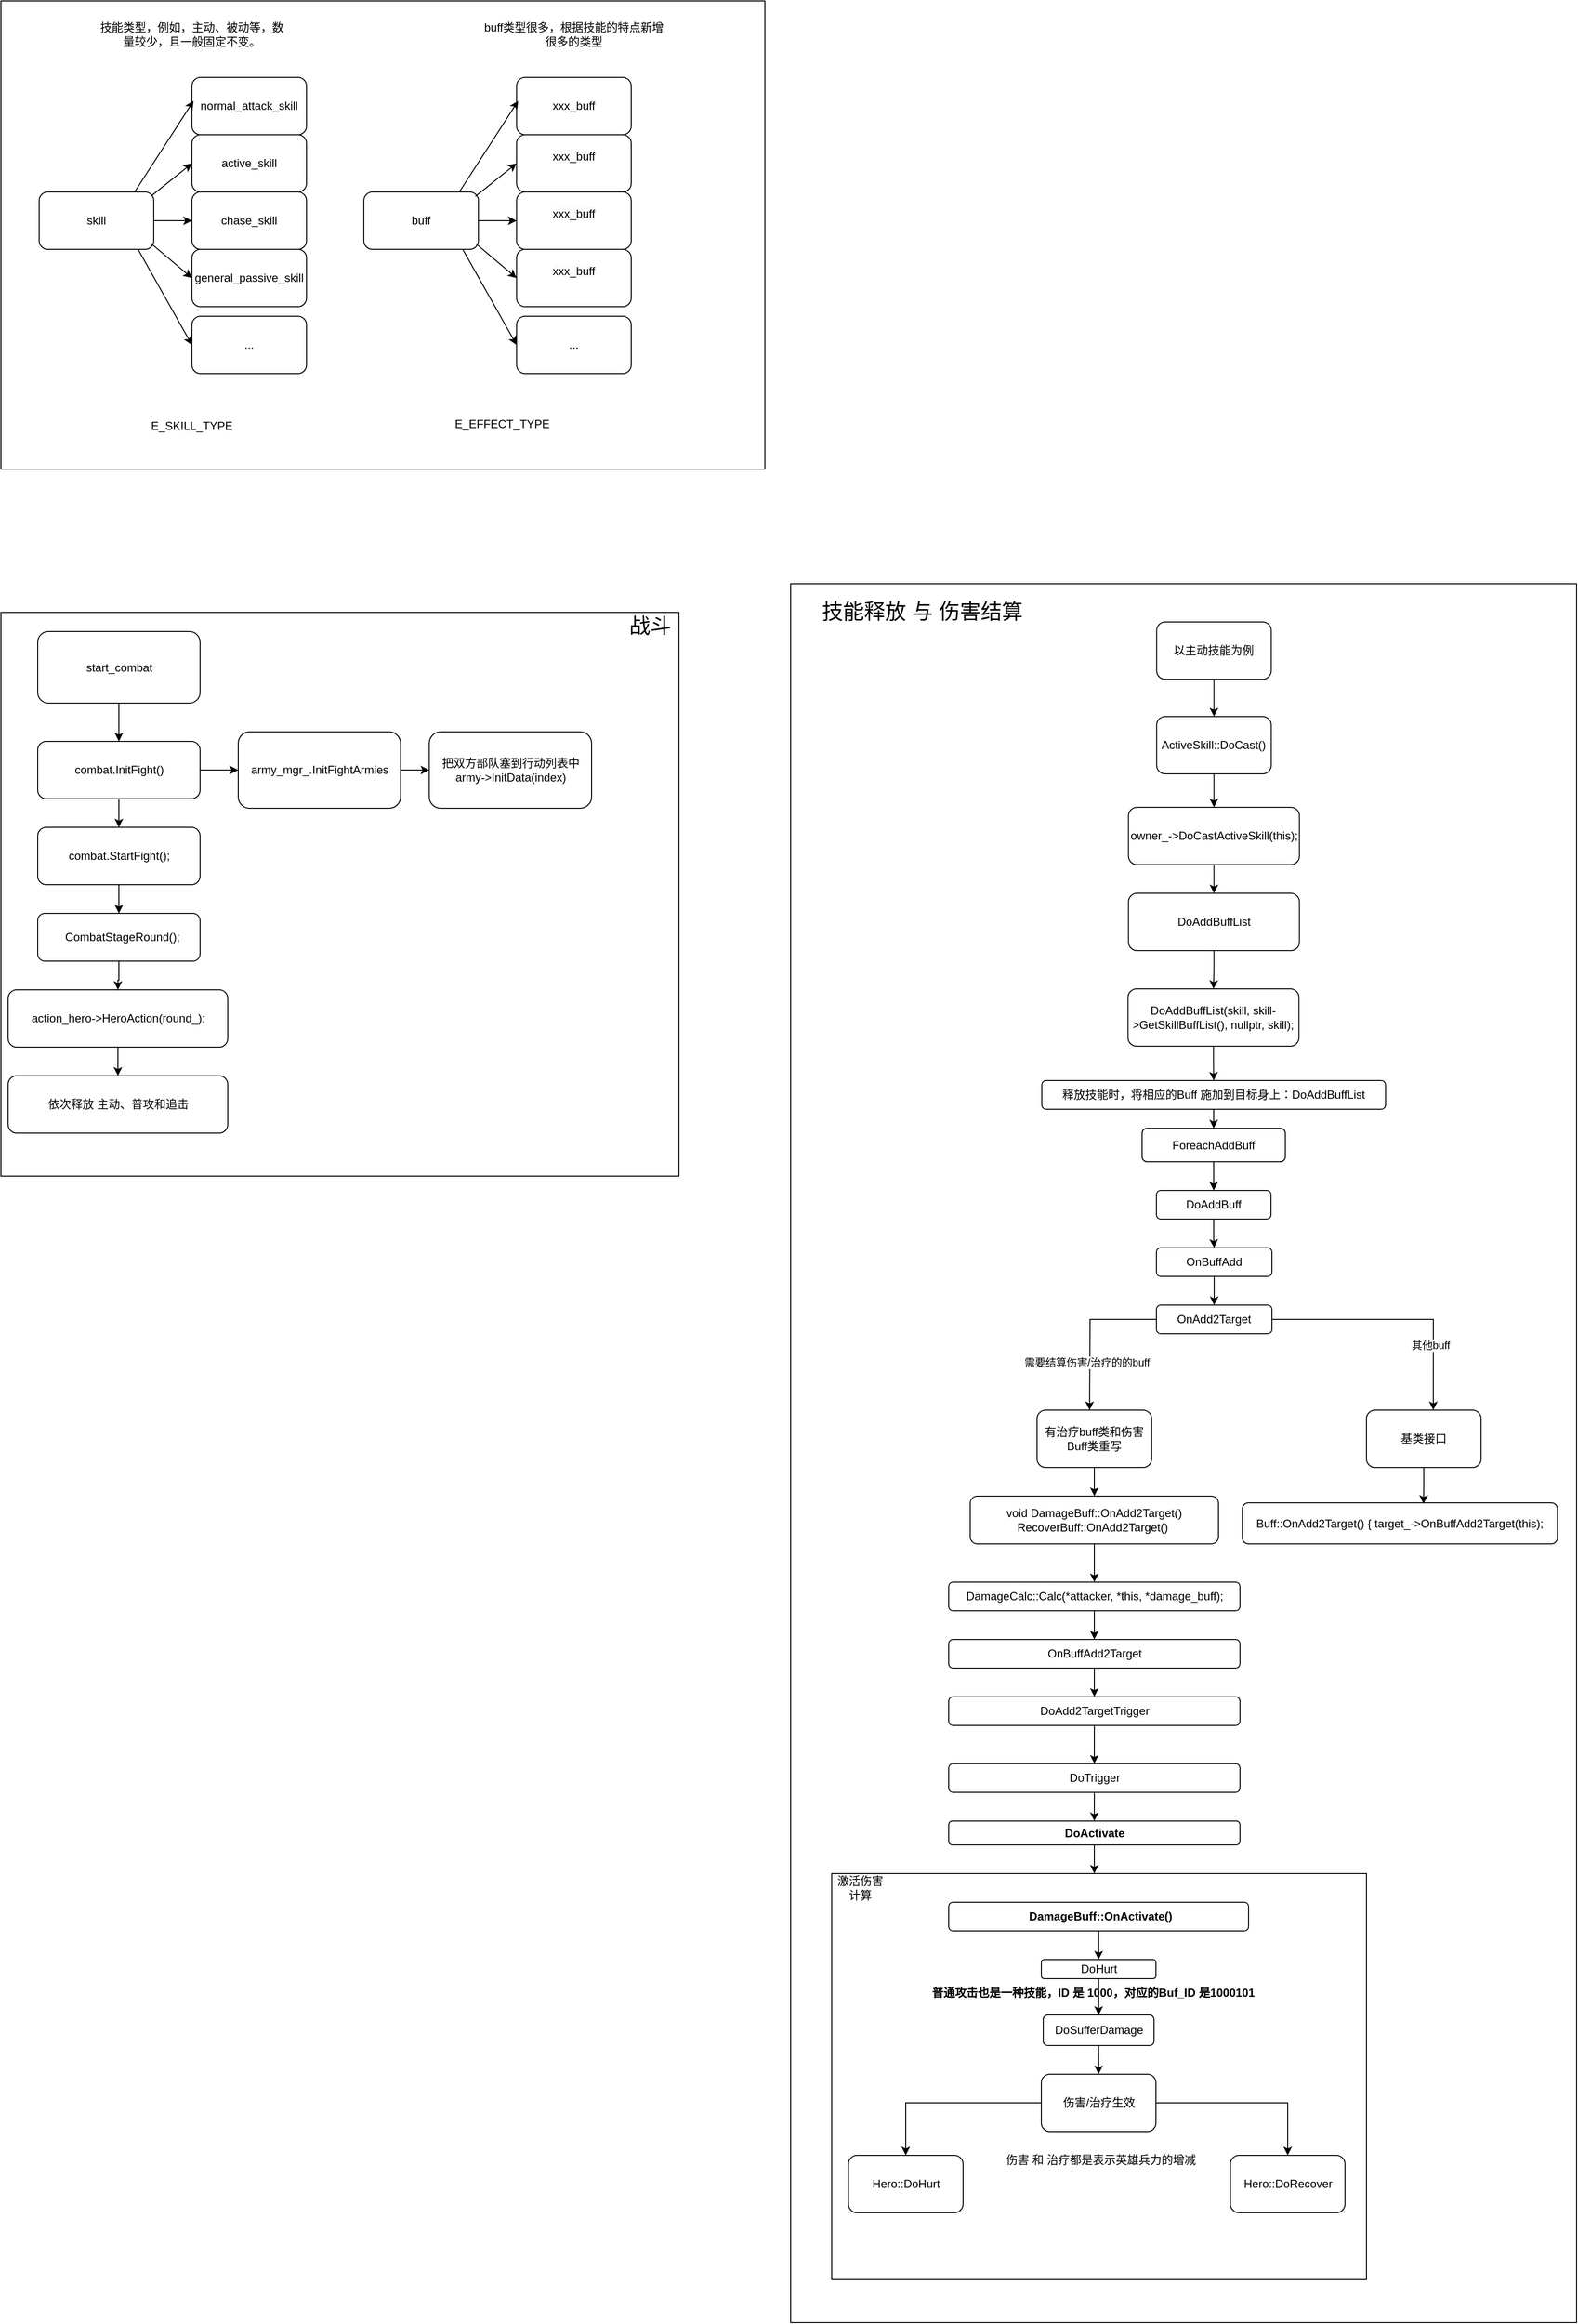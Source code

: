 <mxfile version="24.8.4">
  <diagram name="第 1 页" id="6zWAo-UzQmHNDU4MTRq7">
    <mxGraphModel dx="1514" dy="1816" grid="1" gridSize="10" guides="1" tooltips="1" connect="1" arrows="1" fold="1" page="1" pageScale="1" pageWidth="827" pageHeight="1169" math="0" shadow="0">
      <root>
        <mxCell id="0" />
        <mxCell id="1" parent="0" />
        <mxCell id="o4tlsY2EU9AUbKgZ5aPZ-1" value="skill" style="rounded=1;whiteSpace=wrap;html=1;" vertex="1" parent="1">
          <mxGeometry x="40" y="200" width="120" height="60" as="geometry" />
        </mxCell>
        <mxCell id="o4tlsY2EU9AUbKgZ5aPZ-4" value="normal_attack_skill" style="rounded=1;whiteSpace=wrap;html=1;" vertex="1" parent="1">
          <mxGeometry x="200" y="80" width="120" height="60" as="geometry" />
        </mxCell>
        <mxCell id="o4tlsY2EU9AUbKgZ5aPZ-5" value="general_passive_skill" style="rounded=1;whiteSpace=wrap;html=1;" vertex="1" parent="1">
          <mxGeometry x="200" y="260" width="120" height="60" as="geometry" />
        </mxCell>
        <mxCell id="o4tlsY2EU9AUbKgZ5aPZ-6" value="chase_skill" style="rounded=1;whiteSpace=wrap;html=1;" vertex="1" parent="1">
          <mxGeometry x="200" y="200" width="120" height="60" as="geometry" />
        </mxCell>
        <mxCell id="o4tlsY2EU9AUbKgZ5aPZ-7" value="active_skill" style="rounded=1;whiteSpace=wrap;html=1;" vertex="1" parent="1">
          <mxGeometry x="200" y="140" width="120" height="60" as="geometry" />
        </mxCell>
        <mxCell id="o4tlsY2EU9AUbKgZ5aPZ-8" value="..." style="rounded=1;whiteSpace=wrap;html=1;" vertex="1" parent="1">
          <mxGeometry x="200" y="330" width="120" height="60" as="geometry" />
        </mxCell>
        <mxCell id="o4tlsY2EU9AUbKgZ5aPZ-9" value="" style="endArrow=classic;html=1;rounded=0;entryX=0.014;entryY=0.41;entryDx=0;entryDy=0;entryPerimeter=0;" edge="1" parent="1" target="o4tlsY2EU9AUbKgZ5aPZ-4">
          <mxGeometry width="50" height="50" relative="1" as="geometry">
            <mxPoint x="140" y="200" as="sourcePoint" />
            <mxPoint x="190" y="150" as="targetPoint" />
          </mxGeometry>
        </mxCell>
        <mxCell id="o4tlsY2EU9AUbKgZ5aPZ-13" value="" style="endArrow=classic;html=1;rounded=0;entryX=0;entryY=0.5;entryDx=0;entryDy=0;exitX=0.974;exitY=0.076;exitDx=0;exitDy=0;exitPerimeter=0;" edge="1" parent="1" source="o4tlsY2EU9AUbKgZ5aPZ-1" target="o4tlsY2EU9AUbKgZ5aPZ-7">
          <mxGeometry width="50" height="50" relative="1" as="geometry">
            <mxPoint x="150" y="210" as="sourcePoint" />
            <mxPoint x="212" y="115" as="targetPoint" />
          </mxGeometry>
        </mxCell>
        <mxCell id="o4tlsY2EU9AUbKgZ5aPZ-14" value="" style="endArrow=classic;html=1;rounded=0;entryX=0;entryY=0.5;entryDx=0;entryDy=0;exitX=1;exitY=0.5;exitDx=0;exitDy=0;" edge="1" parent="1" source="o4tlsY2EU9AUbKgZ5aPZ-1" target="o4tlsY2EU9AUbKgZ5aPZ-6">
          <mxGeometry width="50" height="50" relative="1" as="geometry">
            <mxPoint x="160" y="220" as="sourcePoint" />
            <mxPoint x="222" y="125" as="targetPoint" />
          </mxGeometry>
        </mxCell>
        <mxCell id="o4tlsY2EU9AUbKgZ5aPZ-15" value="" style="endArrow=classic;html=1;rounded=0;entryX=0;entryY=0.5;entryDx=0;entryDy=0;exitX=0.98;exitY=0.904;exitDx=0;exitDy=0;exitPerimeter=0;" edge="1" parent="1" source="o4tlsY2EU9AUbKgZ5aPZ-1" target="o4tlsY2EU9AUbKgZ5aPZ-5">
          <mxGeometry width="50" height="50" relative="1" as="geometry">
            <mxPoint x="170" y="230" as="sourcePoint" />
            <mxPoint x="232" y="135" as="targetPoint" />
          </mxGeometry>
        </mxCell>
        <mxCell id="o4tlsY2EU9AUbKgZ5aPZ-16" value="" style="endArrow=classic;html=1;rounded=0;entryX=0;entryY=0.5;entryDx=0;entryDy=0;exitX=0.865;exitY=1.007;exitDx=0;exitDy=0;exitPerimeter=0;" edge="1" parent="1" source="o4tlsY2EU9AUbKgZ5aPZ-1" target="o4tlsY2EU9AUbKgZ5aPZ-8">
          <mxGeometry width="50" height="50" relative="1" as="geometry">
            <mxPoint x="120" y="405" as="sourcePoint" />
            <mxPoint x="182" y="310" as="targetPoint" />
          </mxGeometry>
        </mxCell>
        <mxCell id="o4tlsY2EU9AUbKgZ5aPZ-18" value="buff" style="rounded=1;whiteSpace=wrap;html=1;" vertex="1" parent="1">
          <mxGeometry x="380" y="200" width="120" height="60" as="geometry" />
        </mxCell>
        <mxCell id="o4tlsY2EU9AUbKgZ5aPZ-19" value="xxx_buff" style="rounded=1;whiteSpace=wrap;html=1;" vertex="1" parent="1">
          <mxGeometry x="540" y="80" width="120" height="60" as="geometry" />
        </mxCell>
        <mxCell id="o4tlsY2EU9AUbKgZ5aPZ-20" value="&#xa;&lt;span style=&quot;color: rgb(0, 0, 0); font-family: Helvetica; font-size: 12px; font-style: normal; font-variant-ligatures: normal; font-variant-caps: normal; font-weight: 400; letter-spacing: normal; orphans: 2; text-align: center; text-indent: 0px; text-transform: none; widows: 2; word-spacing: 0px; -webkit-text-stroke-width: 0px; white-space: normal; background-color: rgb(251, 251, 251); text-decoration-thickness: initial; text-decoration-style: initial; text-decoration-color: initial; display: inline !important; float: none;&quot;&gt;xxx_buff&lt;/span&gt;&#xa;&#xa;" style="rounded=1;whiteSpace=wrap;html=1;" vertex="1" parent="1">
          <mxGeometry x="540" y="260" width="120" height="60" as="geometry" />
        </mxCell>
        <mxCell id="o4tlsY2EU9AUbKgZ5aPZ-21" value="&#xa;&lt;span style=&quot;color: rgb(0, 0, 0); font-family: Helvetica; font-size: 12px; font-style: normal; font-variant-ligatures: normal; font-variant-caps: normal; font-weight: 400; letter-spacing: normal; orphans: 2; text-align: center; text-indent: 0px; text-transform: none; widows: 2; word-spacing: 0px; -webkit-text-stroke-width: 0px; white-space: normal; background-color: rgb(251, 251, 251); text-decoration-thickness: initial; text-decoration-style: initial; text-decoration-color: initial; display: inline !important; float: none;&quot;&gt;xxx_buff&lt;/span&gt;&#xa;&#xa;" style="rounded=1;whiteSpace=wrap;html=1;" vertex="1" parent="1">
          <mxGeometry x="540" y="200" width="120" height="60" as="geometry" />
        </mxCell>
        <mxCell id="o4tlsY2EU9AUbKgZ5aPZ-22" value="&#xa;&lt;span style=&quot;color: rgb(0, 0, 0); font-family: Helvetica; font-size: 12px; font-style: normal; font-variant-ligatures: normal; font-variant-caps: normal; font-weight: 400; letter-spacing: normal; orphans: 2; text-align: center; text-indent: 0px; text-transform: none; widows: 2; word-spacing: 0px; -webkit-text-stroke-width: 0px; white-space: normal; background-color: rgb(251, 251, 251); text-decoration-thickness: initial; text-decoration-style: initial; text-decoration-color: initial; display: inline !important; float: none;&quot;&gt;xxx_buff&lt;/span&gt;&#xa;&#xa;" style="rounded=1;whiteSpace=wrap;html=1;" vertex="1" parent="1">
          <mxGeometry x="540" y="140" width="120" height="60" as="geometry" />
        </mxCell>
        <mxCell id="o4tlsY2EU9AUbKgZ5aPZ-23" value="..." style="rounded=1;whiteSpace=wrap;html=1;" vertex="1" parent="1">
          <mxGeometry x="540" y="330" width="120" height="60" as="geometry" />
        </mxCell>
        <mxCell id="o4tlsY2EU9AUbKgZ5aPZ-24" value="" style="endArrow=classic;html=1;rounded=0;entryX=0.014;entryY=0.41;entryDx=0;entryDy=0;entryPerimeter=0;" edge="1" parent="1" target="o4tlsY2EU9AUbKgZ5aPZ-19">
          <mxGeometry width="50" height="50" relative="1" as="geometry">
            <mxPoint x="480" y="200" as="sourcePoint" />
            <mxPoint x="530" y="150" as="targetPoint" />
          </mxGeometry>
        </mxCell>
        <mxCell id="o4tlsY2EU9AUbKgZ5aPZ-25" value="" style="endArrow=classic;html=1;rounded=0;entryX=0;entryY=0.5;entryDx=0;entryDy=0;exitX=0.974;exitY=0.076;exitDx=0;exitDy=0;exitPerimeter=0;" edge="1" parent="1" source="o4tlsY2EU9AUbKgZ5aPZ-18" target="o4tlsY2EU9AUbKgZ5aPZ-22">
          <mxGeometry width="50" height="50" relative="1" as="geometry">
            <mxPoint x="490" y="210" as="sourcePoint" />
            <mxPoint x="552" y="115" as="targetPoint" />
          </mxGeometry>
        </mxCell>
        <mxCell id="o4tlsY2EU9AUbKgZ5aPZ-26" value="" style="endArrow=classic;html=1;rounded=0;entryX=0;entryY=0.5;entryDx=0;entryDy=0;exitX=1;exitY=0.5;exitDx=0;exitDy=0;" edge="1" parent="1" source="o4tlsY2EU9AUbKgZ5aPZ-18" target="o4tlsY2EU9AUbKgZ5aPZ-21">
          <mxGeometry width="50" height="50" relative="1" as="geometry">
            <mxPoint x="500" y="220" as="sourcePoint" />
            <mxPoint x="562" y="125" as="targetPoint" />
          </mxGeometry>
        </mxCell>
        <mxCell id="o4tlsY2EU9AUbKgZ5aPZ-27" value="" style="endArrow=classic;html=1;rounded=0;entryX=0;entryY=0.5;entryDx=0;entryDy=0;exitX=0.98;exitY=0.904;exitDx=0;exitDy=0;exitPerimeter=0;" edge="1" parent="1" source="o4tlsY2EU9AUbKgZ5aPZ-18" target="o4tlsY2EU9AUbKgZ5aPZ-20">
          <mxGeometry width="50" height="50" relative="1" as="geometry">
            <mxPoint x="510" y="230" as="sourcePoint" />
            <mxPoint x="572" y="135" as="targetPoint" />
          </mxGeometry>
        </mxCell>
        <mxCell id="o4tlsY2EU9AUbKgZ5aPZ-28" value="" style="endArrow=classic;html=1;rounded=0;entryX=0;entryY=0.5;entryDx=0;entryDy=0;exitX=0.865;exitY=1.007;exitDx=0;exitDy=0;exitPerimeter=0;" edge="1" parent="1" source="o4tlsY2EU9AUbKgZ5aPZ-18" target="o4tlsY2EU9AUbKgZ5aPZ-23">
          <mxGeometry width="50" height="50" relative="1" as="geometry">
            <mxPoint x="460" y="405" as="sourcePoint" />
            <mxPoint x="522" y="310" as="targetPoint" />
          </mxGeometry>
        </mxCell>
        <mxCell id="o4tlsY2EU9AUbKgZ5aPZ-29" value="技能类型，例如，主动、被动等，数量较少，且一般固定不变。" style="text;html=1;align=center;verticalAlign=middle;whiteSpace=wrap;rounded=0;" vertex="1" parent="1">
          <mxGeometry x="100" y="20" width="200" height="30" as="geometry" />
        </mxCell>
        <mxCell id="o4tlsY2EU9AUbKgZ5aPZ-30" value="buff类型很多，根据技能的特点新增很多的类型" style="text;html=1;align=center;verticalAlign=middle;whiteSpace=wrap;rounded=0;" vertex="1" parent="1">
          <mxGeometry x="500" y="20" width="200" height="30" as="geometry" />
        </mxCell>
        <mxCell id="o4tlsY2EU9AUbKgZ5aPZ-38" style="edgeStyle=orthogonalEdgeStyle;rounded=0;orthogonalLoop=1;jettySize=auto;html=1;entryX=0.5;entryY=0;entryDx=0;entryDy=0;" edge="1" parent="1" source="o4tlsY2EU9AUbKgZ5aPZ-32" target="o4tlsY2EU9AUbKgZ5aPZ-33">
          <mxGeometry relative="1" as="geometry" />
        </mxCell>
        <mxCell id="o4tlsY2EU9AUbKgZ5aPZ-32" value="start_combat" style="rounded=1;whiteSpace=wrap;html=1;" vertex="1" parent="1">
          <mxGeometry x="38.5" y="660" width="170" height="75" as="geometry" />
        </mxCell>
        <mxCell id="o4tlsY2EU9AUbKgZ5aPZ-35" value="" style="edgeStyle=orthogonalEdgeStyle;rounded=0;orthogonalLoop=1;jettySize=auto;html=1;" edge="1" parent="1" source="o4tlsY2EU9AUbKgZ5aPZ-33" target="o4tlsY2EU9AUbKgZ5aPZ-34">
          <mxGeometry relative="1" as="geometry" />
        </mxCell>
        <mxCell id="o4tlsY2EU9AUbKgZ5aPZ-45" style="edgeStyle=orthogonalEdgeStyle;rounded=0;orthogonalLoop=1;jettySize=auto;html=1;entryX=0.5;entryY=0;entryDx=0;entryDy=0;" edge="1" parent="1" source="o4tlsY2EU9AUbKgZ5aPZ-33" target="o4tlsY2EU9AUbKgZ5aPZ-43">
          <mxGeometry relative="1" as="geometry" />
        </mxCell>
        <mxCell id="o4tlsY2EU9AUbKgZ5aPZ-33" value="combat.InitFight()" style="rounded=1;whiteSpace=wrap;html=1;" vertex="1" parent="1">
          <mxGeometry x="38.5" y="775" width="170" height="60" as="geometry" />
        </mxCell>
        <mxCell id="o4tlsY2EU9AUbKgZ5aPZ-37" value="" style="edgeStyle=orthogonalEdgeStyle;rounded=0;orthogonalLoop=1;jettySize=auto;html=1;" edge="1" parent="1" source="o4tlsY2EU9AUbKgZ5aPZ-34" target="o4tlsY2EU9AUbKgZ5aPZ-36">
          <mxGeometry relative="1" as="geometry" />
        </mxCell>
        <mxCell id="o4tlsY2EU9AUbKgZ5aPZ-34" value="army_mgr_.InitFightArmies" style="whiteSpace=wrap;html=1;rounded=1;" vertex="1" parent="1">
          <mxGeometry x="248.5" y="765" width="170" height="80" as="geometry" />
        </mxCell>
        <mxCell id="o4tlsY2EU9AUbKgZ5aPZ-36" value="&lt;div&gt;把双方部队塞到行动列表中&lt;/div&gt;army-&amp;gt;InitData(index)" style="whiteSpace=wrap;html=1;rounded=1;" vertex="1" parent="1">
          <mxGeometry x="448.5" y="765" width="170" height="80" as="geometry" />
        </mxCell>
        <mxCell id="o4tlsY2EU9AUbKgZ5aPZ-47" value="" style="edgeStyle=orthogonalEdgeStyle;rounded=0;orthogonalLoop=1;jettySize=auto;html=1;" edge="1" parent="1" source="o4tlsY2EU9AUbKgZ5aPZ-43" target="o4tlsY2EU9AUbKgZ5aPZ-46">
          <mxGeometry relative="1" as="geometry" />
        </mxCell>
        <mxCell id="o4tlsY2EU9AUbKgZ5aPZ-43" value="combat.StartFight();" style="whiteSpace=wrap;html=1;rounded=1;" vertex="1" parent="1">
          <mxGeometry x="38.5" y="865" width="170" height="60" as="geometry" />
        </mxCell>
        <mxCell id="o4tlsY2EU9AUbKgZ5aPZ-49" value="" style="edgeStyle=orthogonalEdgeStyle;rounded=0;orthogonalLoop=1;jettySize=auto;html=1;" edge="1" parent="1" source="o4tlsY2EU9AUbKgZ5aPZ-46" target="o4tlsY2EU9AUbKgZ5aPZ-48">
          <mxGeometry relative="1" as="geometry" />
        </mxCell>
        <mxCell id="o4tlsY2EU9AUbKgZ5aPZ-46" value="&amp;nbsp; CombatStageRound();" style="whiteSpace=wrap;html=1;rounded=1;" vertex="1" parent="1">
          <mxGeometry x="38.5" y="955" width="170" height="50" as="geometry" />
        </mxCell>
        <mxCell id="o4tlsY2EU9AUbKgZ5aPZ-51" value="" style="edgeStyle=orthogonalEdgeStyle;rounded=0;orthogonalLoop=1;jettySize=auto;html=1;" edge="1" parent="1" source="o4tlsY2EU9AUbKgZ5aPZ-48" target="o4tlsY2EU9AUbKgZ5aPZ-50">
          <mxGeometry relative="1" as="geometry" />
        </mxCell>
        <mxCell id="o4tlsY2EU9AUbKgZ5aPZ-48" value="action_hero-&amp;gt;HeroAction(round_);" style="whiteSpace=wrap;html=1;rounded=1;" vertex="1" parent="1">
          <mxGeometry x="7.5" y="1035" width="230" height="60" as="geometry" />
        </mxCell>
        <mxCell id="o4tlsY2EU9AUbKgZ5aPZ-50" value="依次释放 主动、普攻和追击" style="whiteSpace=wrap;html=1;rounded=1;" vertex="1" parent="1">
          <mxGeometry x="7.5" y="1125" width="230" height="60" as="geometry" />
        </mxCell>
        <mxCell id="o4tlsY2EU9AUbKgZ5aPZ-54" value="" style="edgeStyle=orthogonalEdgeStyle;rounded=0;orthogonalLoop=1;jettySize=auto;html=1;" edge="1" parent="1" source="o4tlsY2EU9AUbKgZ5aPZ-52" target="o4tlsY2EU9AUbKgZ5aPZ-53">
          <mxGeometry relative="1" as="geometry" />
        </mxCell>
        <mxCell id="o4tlsY2EU9AUbKgZ5aPZ-52" value="以主动技能为例" style="rounded=1;whiteSpace=wrap;html=1;" vertex="1" parent="1">
          <mxGeometry x="1210.25" y="650" width="120" height="60" as="geometry" />
        </mxCell>
        <mxCell id="o4tlsY2EU9AUbKgZ5aPZ-56" value="" style="edgeStyle=orthogonalEdgeStyle;rounded=0;orthogonalLoop=1;jettySize=auto;html=1;" edge="1" parent="1" source="o4tlsY2EU9AUbKgZ5aPZ-53" target="o4tlsY2EU9AUbKgZ5aPZ-55">
          <mxGeometry relative="1" as="geometry" />
        </mxCell>
        <mxCell id="o4tlsY2EU9AUbKgZ5aPZ-53" value="ActiveSkill::DoCast()" style="rounded=1;whiteSpace=wrap;html=1;" vertex="1" parent="1">
          <mxGeometry x="1210.25" y="749" width="120" height="60" as="geometry" />
        </mxCell>
        <mxCell id="o4tlsY2EU9AUbKgZ5aPZ-58" value="" style="edgeStyle=orthogonalEdgeStyle;rounded=0;orthogonalLoop=1;jettySize=auto;html=1;" edge="1" parent="1" source="o4tlsY2EU9AUbKgZ5aPZ-55" target="o4tlsY2EU9AUbKgZ5aPZ-57">
          <mxGeometry relative="1" as="geometry" />
        </mxCell>
        <mxCell id="o4tlsY2EU9AUbKgZ5aPZ-55" value="owner_-&amp;gt;DoCastActiveSkill(this);" style="rounded=1;whiteSpace=wrap;html=1;" vertex="1" parent="1">
          <mxGeometry x="1180.75" y="844" width="179" height="60" as="geometry" />
        </mxCell>
        <mxCell id="o4tlsY2EU9AUbKgZ5aPZ-60" value="" style="edgeStyle=orthogonalEdgeStyle;rounded=0;orthogonalLoop=1;jettySize=auto;html=1;" edge="1" parent="1" source="o4tlsY2EU9AUbKgZ5aPZ-57" target="o4tlsY2EU9AUbKgZ5aPZ-59">
          <mxGeometry relative="1" as="geometry" />
        </mxCell>
        <mxCell id="o4tlsY2EU9AUbKgZ5aPZ-57" value="DoAddBuffList" style="rounded=1;whiteSpace=wrap;html=1;" vertex="1" parent="1">
          <mxGeometry x="1180.75" y="934" width="179" height="60" as="geometry" />
        </mxCell>
        <mxCell id="o4tlsY2EU9AUbKgZ5aPZ-121" style="edgeStyle=orthogonalEdgeStyle;rounded=0;orthogonalLoop=1;jettySize=auto;html=1;entryX=0.5;entryY=0;entryDx=0;entryDy=0;" edge="1" parent="1" source="o4tlsY2EU9AUbKgZ5aPZ-59" target="o4tlsY2EU9AUbKgZ5aPZ-82">
          <mxGeometry relative="1" as="geometry" />
        </mxCell>
        <mxCell id="o4tlsY2EU9AUbKgZ5aPZ-59" value="DoAddBuffList(skill, skill-&amp;gt;GetSkillBuffList(), nullptr, skill);" style="rounded=1;whiteSpace=wrap;html=1;" vertex="1" parent="1">
          <mxGeometry x="1180.25" y="1034" width="179" height="60" as="geometry" />
        </mxCell>
        <mxCell id="o4tlsY2EU9AUbKgZ5aPZ-101" value="" style="edgeStyle=orthogonalEdgeStyle;rounded=0;orthogonalLoop=1;jettySize=auto;html=1;" edge="1" parent="1" source="o4tlsY2EU9AUbKgZ5aPZ-68" target="o4tlsY2EU9AUbKgZ5aPZ-100">
          <mxGeometry relative="1" as="geometry" />
        </mxCell>
        <mxCell id="o4tlsY2EU9AUbKgZ5aPZ-68" value="void DamageBuff::OnAdd2Target()&lt;div&gt;RecoverBuff::OnAdd2Target()&amp;nbsp;&lt;br&gt;&lt;/div&gt;" style="rounded=1;whiteSpace=wrap;html=1;" vertex="1" parent="1">
          <mxGeometry x="1015" y="1565" width="260" height="50" as="geometry" />
        </mxCell>
        <mxCell id="o4tlsY2EU9AUbKgZ5aPZ-69" value="&amp;nbsp;Buff::OnAdd2Target() { target_-&amp;gt;OnBuffAdd2Target(this);&amp;nbsp;" style="rounded=1;whiteSpace=wrap;html=1;" vertex="1" parent="1">
          <mxGeometry x="1300" y="1572" width="330" height="43" as="geometry" />
        </mxCell>
        <mxCell id="o4tlsY2EU9AUbKgZ5aPZ-70" value="" style="rounded=0;whiteSpace=wrap;html=1;fillColor=none;" vertex="1" parent="1">
          <mxGeometry width="800" height="490" as="geometry" />
        </mxCell>
        <mxCell id="o4tlsY2EU9AUbKgZ5aPZ-71" value="E_SKILL_TYPE" style="text;html=1;align=center;verticalAlign=middle;whiteSpace=wrap;rounded=0;" vertex="1" parent="1">
          <mxGeometry x="105" y="410" width="190" height="70" as="geometry" />
        </mxCell>
        <mxCell id="o4tlsY2EU9AUbKgZ5aPZ-72" value="&lt;table style=&quot;border-collapse:&lt;br/&gt; collapse;width:206pt&quot; width=&quot;274&quot; cellspacing=&quot;0&quot; cellpadding=&quot;0&quot; border=&quot;0&quot;&gt;&lt;tbody&gt;&lt;tr style=&quot;height:14.25pt&quot; height=&quot;19&quot;&gt;&lt;br/&gt;  &lt;td style=&quot;height:14.25pt;width:206pt&quot; width=&quot;274&quot; class=&quot;xl66&quot; height=&quot;19&quot;&gt;E_EFFECT_TYPE&lt;/td&gt;&lt;/tr&gt;&lt;/tbody&gt;&lt;/table&gt;" style="text;html=1;align=center;verticalAlign=middle;whiteSpace=wrap;rounded=0;" vertex="1" parent="1">
          <mxGeometry x="440" y="420" width="170" height="30" as="geometry" />
        </mxCell>
        <mxCell id="o4tlsY2EU9AUbKgZ5aPZ-75" value="" style="edgeStyle=orthogonalEdgeStyle;rounded=0;orthogonalLoop=1;jettySize=auto;html=1;" edge="1" parent="1" source="o4tlsY2EU9AUbKgZ5aPZ-73" target="o4tlsY2EU9AUbKgZ5aPZ-74">
          <mxGeometry relative="1" as="geometry" />
        </mxCell>
        <mxCell id="o4tlsY2EU9AUbKgZ5aPZ-77" value="" style="edgeStyle=orthogonalEdgeStyle;rounded=0;orthogonalLoop=1;jettySize=auto;html=1;" edge="1" parent="1" source="o4tlsY2EU9AUbKgZ5aPZ-73" target="o4tlsY2EU9AUbKgZ5aPZ-76">
          <mxGeometry relative="1" as="geometry" />
        </mxCell>
        <mxCell id="o4tlsY2EU9AUbKgZ5aPZ-73" value="伤害/治疗生效" style="rounded=1;whiteSpace=wrap;html=1;" vertex="1" parent="1">
          <mxGeometry x="1089.5" y="2170" width="120" height="60" as="geometry" />
        </mxCell>
        <mxCell id="o4tlsY2EU9AUbKgZ5aPZ-74" value="Hero::DoHurt" style="rounded=1;whiteSpace=wrap;html=1;" vertex="1" parent="1">
          <mxGeometry x="887.5" y="2255" width="120" height="60" as="geometry" />
        </mxCell>
        <mxCell id="o4tlsY2EU9AUbKgZ5aPZ-76" value="Hero::DoRecover" style="rounded=1;whiteSpace=wrap;html=1;" vertex="1" parent="1">
          <mxGeometry x="1287.5" y="2255" width="120" height="60" as="geometry" />
        </mxCell>
        <mxCell id="o4tlsY2EU9AUbKgZ5aPZ-78" value="伤害 和 治疗都是表示英雄兵力的增减" style="text;html=1;align=center;verticalAlign=middle;whiteSpace=wrap;rounded=0;" vertex="1" parent="1">
          <mxGeometry x="998.5" y="2255" width="306" height="10" as="geometry" />
        </mxCell>
        <mxCell id="o4tlsY2EU9AUbKgZ5aPZ-115" style="edgeStyle=orthogonalEdgeStyle;rounded=0;orthogonalLoop=1;jettySize=auto;html=1;entryX=0.5;entryY=0;entryDx=0;entryDy=0;" edge="1" parent="1" source="o4tlsY2EU9AUbKgZ5aPZ-79" target="o4tlsY2EU9AUbKgZ5aPZ-73">
          <mxGeometry relative="1" as="geometry" />
        </mxCell>
        <mxCell id="o4tlsY2EU9AUbKgZ5aPZ-79" value="DoSufferDamage" style="rounded=1;whiteSpace=wrap;html=1;" vertex="1" parent="1">
          <mxGeometry x="1091.5" y="2108" width="116" height="32" as="geometry" />
        </mxCell>
        <mxCell id="o4tlsY2EU9AUbKgZ5aPZ-114" style="edgeStyle=orthogonalEdgeStyle;rounded=0;orthogonalLoop=1;jettySize=auto;html=1;entryX=0.5;entryY=0;entryDx=0;entryDy=0;" edge="1" parent="1" source="o4tlsY2EU9AUbKgZ5aPZ-80" target="o4tlsY2EU9AUbKgZ5aPZ-79">
          <mxGeometry relative="1" as="geometry" />
        </mxCell>
        <mxCell id="o4tlsY2EU9AUbKgZ5aPZ-80" value="DoHurt" style="rounded=1;whiteSpace=wrap;html=1;" vertex="1" parent="1">
          <mxGeometry x="1089.5" y="2050" width="120" height="20" as="geometry" />
        </mxCell>
        <mxCell id="o4tlsY2EU9AUbKgZ5aPZ-81" value="&lt;b&gt;普通攻击也是一种技能，ID 是 1000，对应的Buf_ID 是1000101&lt;/b&gt;" style="text;html=1;align=center;verticalAlign=middle;whiteSpace=wrap;rounded=0;" vertex="1" parent="1">
          <mxGeometry x="943.5" y="2070" width="400" height="30" as="geometry" />
        </mxCell>
        <mxCell id="o4tlsY2EU9AUbKgZ5aPZ-84" style="edgeStyle=orthogonalEdgeStyle;rounded=0;orthogonalLoop=1;jettySize=auto;html=1;" edge="1" parent="1" source="o4tlsY2EU9AUbKgZ5aPZ-82">
          <mxGeometry relative="1" as="geometry">
            <mxPoint x="1270" y="1180" as="targetPoint" />
          </mxGeometry>
        </mxCell>
        <mxCell id="o4tlsY2EU9AUbKgZ5aPZ-82" value="释放技能时，将相应的Buff 施加到目标身上：DoAddBuffList" style="rounded=1;whiteSpace=wrap;html=1;" vertex="1" parent="1">
          <mxGeometry x="1090" y="1130" width="360" height="30" as="geometry" />
        </mxCell>
        <mxCell id="o4tlsY2EU9AUbKgZ5aPZ-87" value="" style="edgeStyle=orthogonalEdgeStyle;rounded=0;orthogonalLoop=1;jettySize=auto;html=1;" edge="1" parent="1" source="o4tlsY2EU9AUbKgZ5aPZ-85" target="o4tlsY2EU9AUbKgZ5aPZ-86">
          <mxGeometry relative="1" as="geometry" />
        </mxCell>
        <mxCell id="o4tlsY2EU9AUbKgZ5aPZ-85" value="ForeachAddBuff" style="rounded=1;whiteSpace=wrap;html=1;" vertex="1" parent="1">
          <mxGeometry x="1195" y="1180" width="150" height="35" as="geometry" />
        </mxCell>
        <mxCell id="o4tlsY2EU9AUbKgZ5aPZ-89" value="" style="edgeStyle=orthogonalEdgeStyle;rounded=0;orthogonalLoop=1;jettySize=auto;html=1;" edge="1" parent="1" source="o4tlsY2EU9AUbKgZ5aPZ-86" target="o4tlsY2EU9AUbKgZ5aPZ-88">
          <mxGeometry relative="1" as="geometry" />
        </mxCell>
        <mxCell id="o4tlsY2EU9AUbKgZ5aPZ-86" value="DoAddBuff" style="rounded=1;whiteSpace=wrap;html=1;" vertex="1" parent="1">
          <mxGeometry x="1210" y="1245" width="120" height="30" as="geometry" />
        </mxCell>
        <mxCell id="o4tlsY2EU9AUbKgZ5aPZ-91" value="" style="edgeStyle=orthogonalEdgeStyle;rounded=0;orthogonalLoop=1;jettySize=auto;html=1;" edge="1" parent="1" source="o4tlsY2EU9AUbKgZ5aPZ-88" target="o4tlsY2EU9AUbKgZ5aPZ-90">
          <mxGeometry relative="1" as="geometry" />
        </mxCell>
        <mxCell id="o4tlsY2EU9AUbKgZ5aPZ-88" value="OnBuffAdd" style="rounded=1;whiteSpace=wrap;html=1;" vertex="1" parent="1">
          <mxGeometry x="1210" y="1305" width="121" height="30" as="geometry" />
        </mxCell>
        <mxCell id="o4tlsY2EU9AUbKgZ5aPZ-92" style="edgeStyle=orthogonalEdgeStyle;rounded=0;orthogonalLoop=1;jettySize=auto;html=1;" edge="1" parent="1" source="o4tlsY2EU9AUbKgZ5aPZ-90">
          <mxGeometry relative="1" as="geometry">
            <mxPoint x="1140" y="1475" as="targetPoint" />
          </mxGeometry>
        </mxCell>
        <mxCell id="o4tlsY2EU9AUbKgZ5aPZ-94" value="需要结算伤害/治疗的的buff" style="edgeLabel;html=1;align=center;verticalAlign=middle;resizable=0;points=[];" vertex="1" connectable="0" parent="o4tlsY2EU9AUbKgZ5aPZ-92">
          <mxGeometry x="0.5" y="-3" relative="1" as="geometry">
            <mxPoint y="-9" as="offset" />
          </mxGeometry>
        </mxCell>
        <mxCell id="o4tlsY2EU9AUbKgZ5aPZ-93" style="edgeStyle=orthogonalEdgeStyle;rounded=0;orthogonalLoop=1;jettySize=auto;html=1;entryX=0.583;entryY=0;entryDx=0;entryDy=0;entryPerimeter=0;" edge="1" parent="1" source="o4tlsY2EU9AUbKgZ5aPZ-90" target="o4tlsY2EU9AUbKgZ5aPZ-97">
          <mxGeometry relative="1" as="geometry">
            <mxPoint x="1420" y="1475" as="targetPoint" />
            <Array as="points">
              <mxPoint x="1500" y="1380" />
            </Array>
          </mxGeometry>
        </mxCell>
        <mxCell id="o4tlsY2EU9AUbKgZ5aPZ-95" value="其他buff" style="edgeLabel;html=1;align=center;verticalAlign=middle;resizable=0;points=[];" vertex="1" connectable="0" parent="o4tlsY2EU9AUbKgZ5aPZ-93">
          <mxGeometry x="0.482" y="-3" relative="1" as="geometry">
            <mxPoint as="offset" />
          </mxGeometry>
        </mxCell>
        <mxCell id="o4tlsY2EU9AUbKgZ5aPZ-90" value="OnAdd2Target" style="rounded=1;whiteSpace=wrap;html=1;" vertex="1" parent="1">
          <mxGeometry x="1210" y="1365" width="121" height="30" as="geometry" />
        </mxCell>
        <mxCell id="o4tlsY2EU9AUbKgZ5aPZ-99" style="edgeStyle=orthogonalEdgeStyle;rounded=0;orthogonalLoop=1;jettySize=auto;html=1;entryX=0.5;entryY=0;entryDx=0;entryDy=0;" edge="1" parent="1" source="o4tlsY2EU9AUbKgZ5aPZ-96" target="o4tlsY2EU9AUbKgZ5aPZ-68">
          <mxGeometry relative="1" as="geometry" />
        </mxCell>
        <mxCell id="o4tlsY2EU9AUbKgZ5aPZ-96" value="有治疗buff类和伤害Buff类重写" style="rounded=1;whiteSpace=wrap;html=1;" vertex="1" parent="1">
          <mxGeometry x="1085" y="1475" width="120" height="60" as="geometry" />
        </mxCell>
        <mxCell id="o4tlsY2EU9AUbKgZ5aPZ-97" value="基类接口" style="rounded=1;whiteSpace=wrap;html=1;" vertex="1" parent="1">
          <mxGeometry x="1430" y="1475" width="120" height="60" as="geometry" />
        </mxCell>
        <mxCell id="o4tlsY2EU9AUbKgZ5aPZ-98" style="edgeStyle=orthogonalEdgeStyle;rounded=0;orthogonalLoop=1;jettySize=auto;html=1;entryX=0.575;entryY=0.023;entryDx=0;entryDy=0;entryPerimeter=0;" edge="1" parent="1" source="o4tlsY2EU9AUbKgZ5aPZ-97" target="o4tlsY2EU9AUbKgZ5aPZ-69">
          <mxGeometry relative="1" as="geometry" />
        </mxCell>
        <mxCell id="o4tlsY2EU9AUbKgZ5aPZ-105" value="" style="edgeStyle=orthogonalEdgeStyle;rounded=0;orthogonalLoop=1;jettySize=auto;html=1;" edge="1" parent="1" source="o4tlsY2EU9AUbKgZ5aPZ-100" target="o4tlsY2EU9AUbKgZ5aPZ-104">
          <mxGeometry relative="1" as="geometry" />
        </mxCell>
        <mxCell id="o4tlsY2EU9AUbKgZ5aPZ-100" value="&lt;div&gt;DamageCalc::Calc(*attacker, *this, *damage_buff);&lt;br&gt;&lt;/div&gt;" style="rounded=1;whiteSpace=wrap;html=1;" vertex="1" parent="1">
          <mxGeometry x="992.5" y="1655" width="305" height="30" as="geometry" />
        </mxCell>
        <mxCell id="o4tlsY2EU9AUbKgZ5aPZ-107" value="" style="edgeStyle=orthogonalEdgeStyle;rounded=0;orthogonalLoop=1;jettySize=auto;html=1;" edge="1" parent="1" source="o4tlsY2EU9AUbKgZ5aPZ-104" target="o4tlsY2EU9AUbKgZ5aPZ-106">
          <mxGeometry relative="1" as="geometry" />
        </mxCell>
        <mxCell id="o4tlsY2EU9AUbKgZ5aPZ-104" value="&lt;div&gt;OnBuffAdd2Target&lt;br&gt;&lt;/div&gt;" style="rounded=1;whiteSpace=wrap;html=1;" vertex="1" parent="1">
          <mxGeometry x="992.5" y="1715" width="305" height="30" as="geometry" />
        </mxCell>
        <mxCell id="o4tlsY2EU9AUbKgZ5aPZ-109" value="" style="edgeStyle=orthogonalEdgeStyle;rounded=0;orthogonalLoop=1;jettySize=auto;html=1;" edge="1" parent="1" source="o4tlsY2EU9AUbKgZ5aPZ-106" target="o4tlsY2EU9AUbKgZ5aPZ-108">
          <mxGeometry relative="1" as="geometry" />
        </mxCell>
        <mxCell id="o4tlsY2EU9AUbKgZ5aPZ-106" value="&lt;div&gt;DoAdd2TargetTrigger&lt;br&gt;&lt;/div&gt;" style="rounded=1;whiteSpace=wrap;html=1;" vertex="1" parent="1">
          <mxGeometry x="992.5" y="1775" width="305" height="30" as="geometry" />
        </mxCell>
        <mxCell id="o4tlsY2EU9AUbKgZ5aPZ-111" value="" style="edgeStyle=orthogonalEdgeStyle;rounded=0;orthogonalLoop=1;jettySize=auto;html=1;" edge="1" parent="1" source="o4tlsY2EU9AUbKgZ5aPZ-108" target="o4tlsY2EU9AUbKgZ5aPZ-110">
          <mxGeometry relative="1" as="geometry" />
        </mxCell>
        <mxCell id="o4tlsY2EU9AUbKgZ5aPZ-108" value="&lt;div&gt;DoTrigger&lt;br&gt;&lt;/div&gt;" style="rounded=1;whiteSpace=wrap;html=1;" vertex="1" parent="1">
          <mxGeometry x="992.5" y="1845" width="305" height="30" as="geometry" />
        </mxCell>
        <mxCell id="o4tlsY2EU9AUbKgZ5aPZ-110" value="&lt;div&gt;&lt;b&gt;DoActivate&lt;/b&gt;&lt;br&gt;&lt;/div&gt;" style="rounded=1;whiteSpace=wrap;html=1;" vertex="1" parent="1">
          <mxGeometry x="992.5" y="1905" width="305" height="25" as="geometry" />
        </mxCell>
        <mxCell id="o4tlsY2EU9AUbKgZ5aPZ-117" style="edgeStyle=orthogonalEdgeStyle;rounded=0;orthogonalLoop=1;jettySize=auto;html=1;entryX=0.5;entryY=0;entryDx=0;entryDy=0;" edge="1" parent="1" source="o4tlsY2EU9AUbKgZ5aPZ-112" target="o4tlsY2EU9AUbKgZ5aPZ-80">
          <mxGeometry relative="1" as="geometry" />
        </mxCell>
        <mxCell id="o4tlsY2EU9AUbKgZ5aPZ-112" value="&lt;div&gt;&lt;b&gt;&amp;nbsp;DamageBuff::OnActivate()&lt;/b&gt;&lt;br&gt;&lt;/div&gt;" style="rounded=1;whiteSpace=wrap;html=1;" vertex="1" parent="1">
          <mxGeometry x="992.5" y="1990" width="314" height="30" as="geometry" />
        </mxCell>
        <mxCell id="o4tlsY2EU9AUbKgZ5aPZ-118" value="" style="rounded=0;whiteSpace=wrap;html=1;fillColor=none;" vertex="1" parent="1">
          <mxGeometry x="870" y="1960" width="560" height="425" as="geometry" />
        </mxCell>
        <mxCell id="o4tlsY2EU9AUbKgZ5aPZ-119" style="edgeStyle=orthogonalEdgeStyle;rounded=0;orthogonalLoop=1;jettySize=auto;html=1;entryX=0.491;entryY=0;entryDx=0;entryDy=0;entryPerimeter=0;" edge="1" parent="1" source="o4tlsY2EU9AUbKgZ5aPZ-110" target="o4tlsY2EU9AUbKgZ5aPZ-118">
          <mxGeometry relative="1" as="geometry" />
        </mxCell>
        <mxCell id="o4tlsY2EU9AUbKgZ5aPZ-120" value="激活伤害计算" style="text;html=1;align=center;verticalAlign=middle;whiteSpace=wrap;rounded=0;" vertex="1" parent="1">
          <mxGeometry x="870" y="1960" width="60" height="30" as="geometry" />
        </mxCell>
        <mxCell id="o4tlsY2EU9AUbKgZ5aPZ-122" value="" style="rounded=0;whiteSpace=wrap;html=1;fillColor=none;" vertex="1" parent="1">
          <mxGeometry y="640" width="710" height="590" as="geometry" />
        </mxCell>
        <mxCell id="o4tlsY2EU9AUbKgZ5aPZ-123" value="战斗" style="text;html=1;align=center;verticalAlign=middle;whiteSpace=wrap;rounded=0;strokeWidth=11;fontSize=22;" vertex="1" parent="1">
          <mxGeometry x="650" y="640" width="60" height="30" as="geometry" />
        </mxCell>
        <mxCell id="o4tlsY2EU9AUbKgZ5aPZ-124" value="" style="rounded=0;whiteSpace=wrap;html=1;fillColor=none;" vertex="1" parent="1">
          <mxGeometry x="827" y="610" width="823" height="1820" as="geometry" />
        </mxCell>
        <mxCell id="o4tlsY2EU9AUbKgZ5aPZ-125" value="技能释放 与 伤害结算" style="text;html=1;align=center;verticalAlign=middle;whiteSpace=wrap;rounded=0;fontSize=22;" vertex="1" parent="1">
          <mxGeometry x="840" y="620" width="250" height="40" as="geometry" />
        </mxCell>
      </root>
    </mxGraphModel>
  </diagram>
</mxfile>

